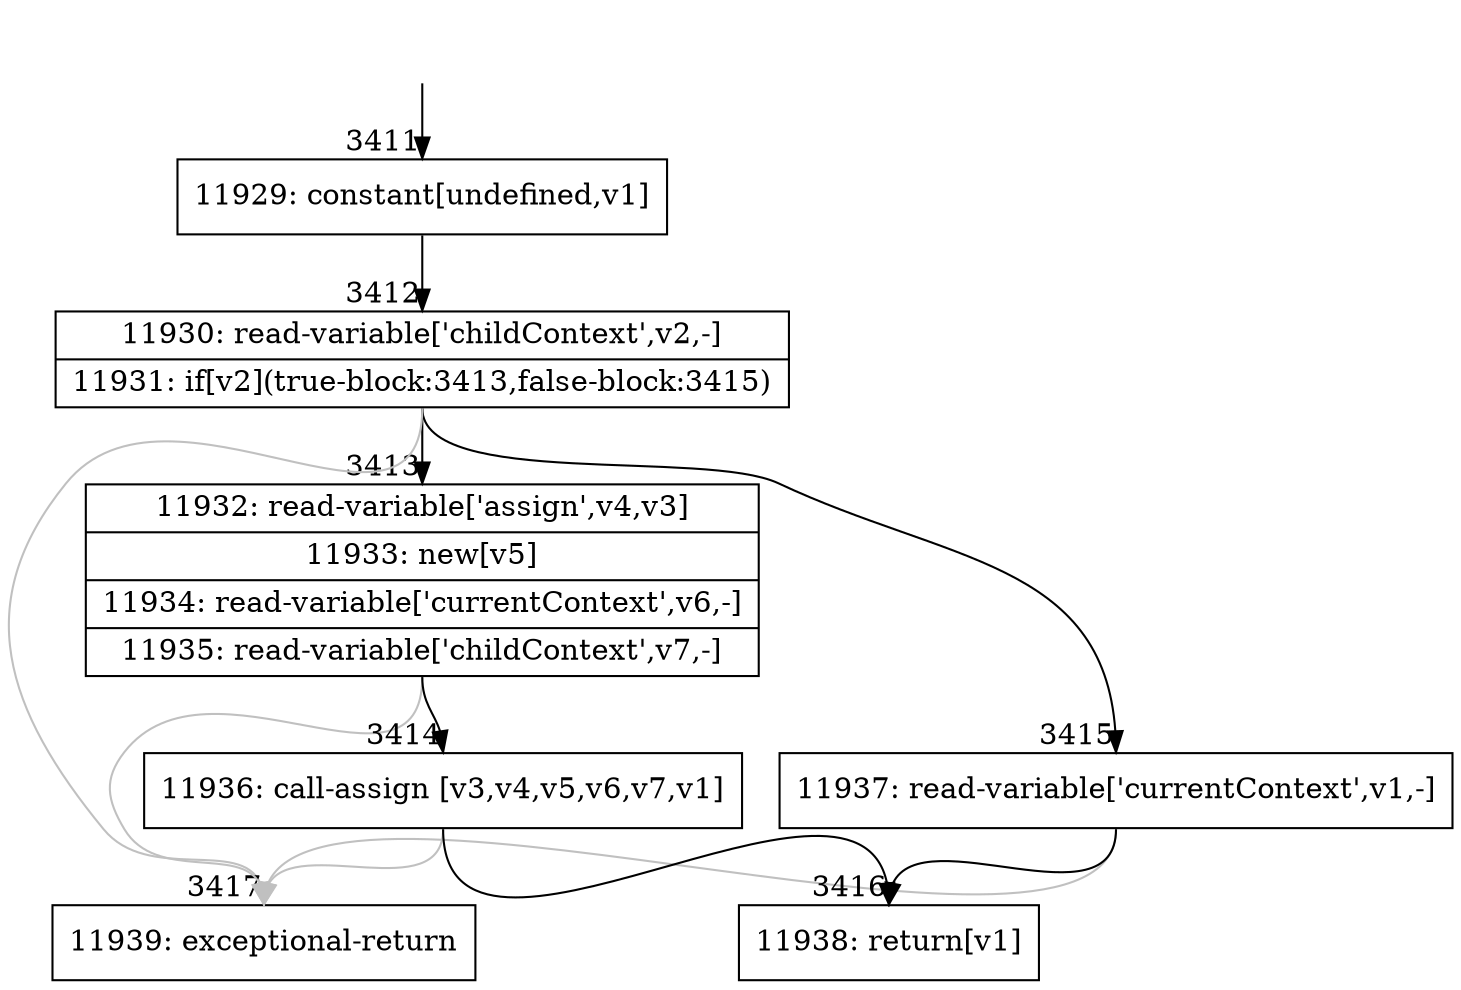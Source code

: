digraph {
rankdir="TD"
BB_entry240[shape=none,label=""];
BB_entry240 -> BB3411 [tailport=s, headport=n, headlabel="    3411"]
BB3411 [shape=record label="{11929: constant[undefined,v1]}" ] 
BB3411 -> BB3412 [tailport=s, headport=n, headlabel="      3412"]
BB3412 [shape=record label="{11930: read-variable['childContext',v2,-]|11931: if[v2](true-block:3413,false-block:3415)}" ] 
BB3412 -> BB3413 [tailport=s, headport=n, headlabel="      3413"]
BB3412 -> BB3415 [tailport=s, headport=n, headlabel="      3415"]
BB3412 -> BB3417 [tailport=s, headport=n, color=gray, headlabel="      3417"]
BB3413 [shape=record label="{11932: read-variable['assign',v4,v3]|11933: new[v5]|11934: read-variable['currentContext',v6,-]|11935: read-variable['childContext',v7,-]}" ] 
BB3413 -> BB3414 [tailport=s, headport=n, headlabel="      3414"]
BB3413 -> BB3417 [tailport=s, headport=n, color=gray]
BB3414 [shape=record label="{11936: call-assign [v3,v4,v5,v6,v7,v1]}" ] 
BB3414 -> BB3416 [tailport=s, headport=n, headlabel="      3416"]
BB3414 -> BB3417 [tailport=s, headport=n, color=gray]
BB3415 [shape=record label="{11937: read-variable['currentContext',v1,-]}" ] 
BB3415 -> BB3416 [tailport=s, headport=n]
BB3415 -> BB3417 [tailport=s, headport=n, color=gray]
BB3416 [shape=record label="{11938: return[v1]}" ] 
BB3417 [shape=record label="{11939: exceptional-return}" ] 
//#$~ 6601
}
